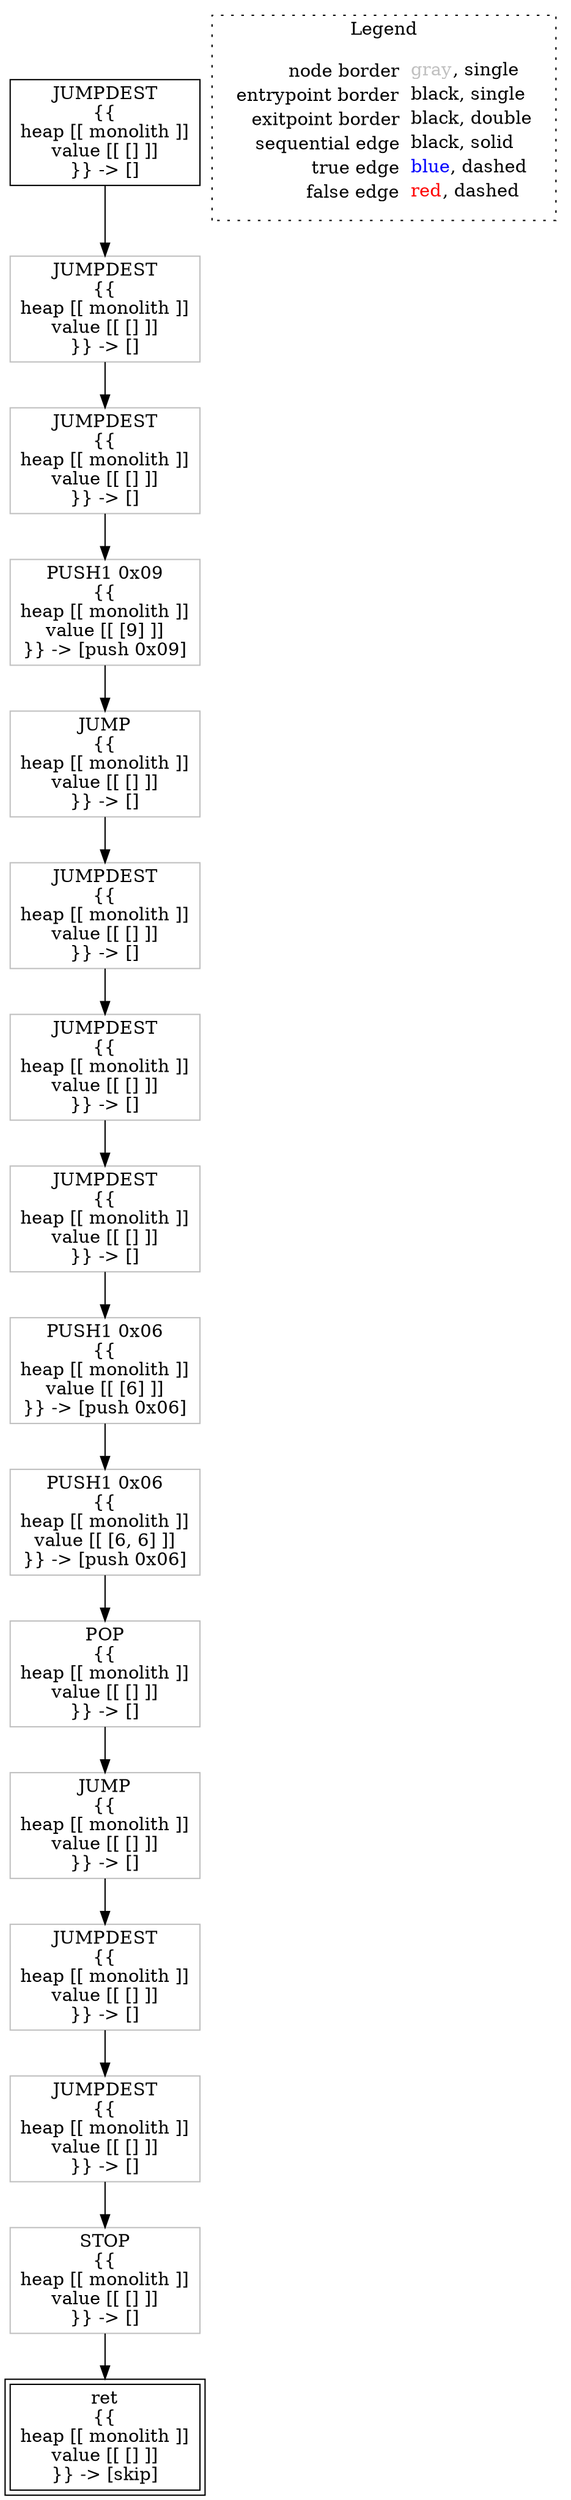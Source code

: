 digraph {
	"node0" [shape="rect",color="black",label=<JUMPDEST<BR/>{{<BR/>heap [[ monolith ]]<BR/>value [[ [] ]]<BR/>}} -&gt; []>];
	"node1" [shape="rect",color="gray",label=<JUMPDEST<BR/>{{<BR/>heap [[ monolith ]]<BR/>value [[ [] ]]<BR/>}} -&gt; []>];
	"node2" [shape="rect",color="gray",label=<JUMP<BR/>{{<BR/>heap [[ monolith ]]<BR/>value [[ [] ]]<BR/>}} -&gt; []>];
	"node3" [shape="rect",color="gray",label=<JUMPDEST<BR/>{{<BR/>heap [[ monolith ]]<BR/>value [[ [] ]]<BR/>}} -&gt; []>];
	"node4" [shape="rect",color="gray",label=<PUSH1 0x09<BR/>{{<BR/>heap [[ monolith ]]<BR/>value [[ [9] ]]<BR/>}} -&gt; [push 0x09]>];
	"node5" [shape="rect",color="gray",label=<JUMPDEST<BR/>{{<BR/>heap [[ monolith ]]<BR/>value [[ [] ]]<BR/>}} -&gt; []>];
	"node6" [shape="rect",color="gray",label=<STOP<BR/>{{<BR/>heap [[ monolith ]]<BR/>value [[ [] ]]<BR/>}} -&gt; []>];
	"node7" [shape="rect",color="gray",label=<JUMPDEST<BR/>{{<BR/>heap [[ monolith ]]<BR/>value [[ [] ]]<BR/>}} -&gt; []>];
	"node8" [shape="rect",color="gray",label=<JUMPDEST<BR/>{{<BR/>heap [[ monolith ]]<BR/>value [[ [] ]]<BR/>}} -&gt; []>];
	"node9" [shape="rect",color="gray",label=<JUMPDEST<BR/>{{<BR/>heap [[ monolith ]]<BR/>value [[ [] ]]<BR/>}} -&gt; []>];
	"node10" [shape="rect",color="gray",label=<POP<BR/>{{<BR/>heap [[ monolith ]]<BR/>value [[ [] ]]<BR/>}} -&gt; []>];
	"node11" [shape="rect",color="gray",label=<JUMP<BR/>{{<BR/>heap [[ monolith ]]<BR/>value [[ [] ]]<BR/>}} -&gt; []>];
	"node12" [shape="rect",color="gray",label=<PUSH1 0x06<BR/>{{<BR/>heap [[ monolith ]]<BR/>value [[ [6, 6] ]]<BR/>}} -&gt; [push 0x06]>];
	"node13" [shape="rect",color="gray",label=<PUSH1 0x06<BR/>{{<BR/>heap [[ monolith ]]<BR/>value [[ [6] ]]<BR/>}} -&gt; [push 0x06]>];
	"node14" [shape="rect",color="black",peripheries="2",label=<ret<BR/>{{<BR/>heap [[ monolith ]]<BR/>value [[ [] ]]<BR/>}} -&gt; [skip]>];
	"node15" [shape="rect",color="gray",label=<JUMPDEST<BR/>{{<BR/>heap [[ monolith ]]<BR/>value [[ [] ]]<BR/>}} -&gt; []>];
	"node1" -> "node4" [color="black"];
	"node2" -> "node7" [color="black"];
	"node3" -> "node5" [color="black"];
	"node4" -> "node2" [color="black"];
	"node5" -> "node6" [color="black"];
	"node6" -> "node14" [color="black"];
	"node7" -> "node8" [color="black"];
	"node8" -> "node9" [color="black"];
	"node9" -> "node13" [color="black"];
	"node10" -> "node11" [color="black"];
	"node11" -> "node3" [color="black"];
	"node12" -> "node10" [color="black"];
	"node13" -> "node12" [color="black"];
	"node0" -> "node15" [color="black"];
	"node15" -> "node1" [color="black"];
subgraph cluster_legend {
	label="Legend";
	style=dotted;
	node [shape=plaintext];
	"legend" [label=<<table border="0" cellpadding="2" cellspacing="0" cellborder="0"><tr><td align="right">node border&nbsp;</td><td align="left"><font color="gray">gray</font>, single</td></tr><tr><td align="right">entrypoint border&nbsp;</td><td align="left"><font color="black">black</font>, single</td></tr><tr><td align="right">exitpoint border&nbsp;</td><td align="left"><font color="black">black</font>, double</td></tr><tr><td align="right">sequential edge&nbsp;</td><td align="left"><font color="black">black</font>, solid</td></tr><tr><td align="right">true edge&nbsp;</td><td align="left"><font color="blue">blue</font>, dashed</td></tr><tr><td align="right">false edge&nbsp;</td><td align="left"><font color="red">red</font>, dashed</td></tr></table>>];
}

}
